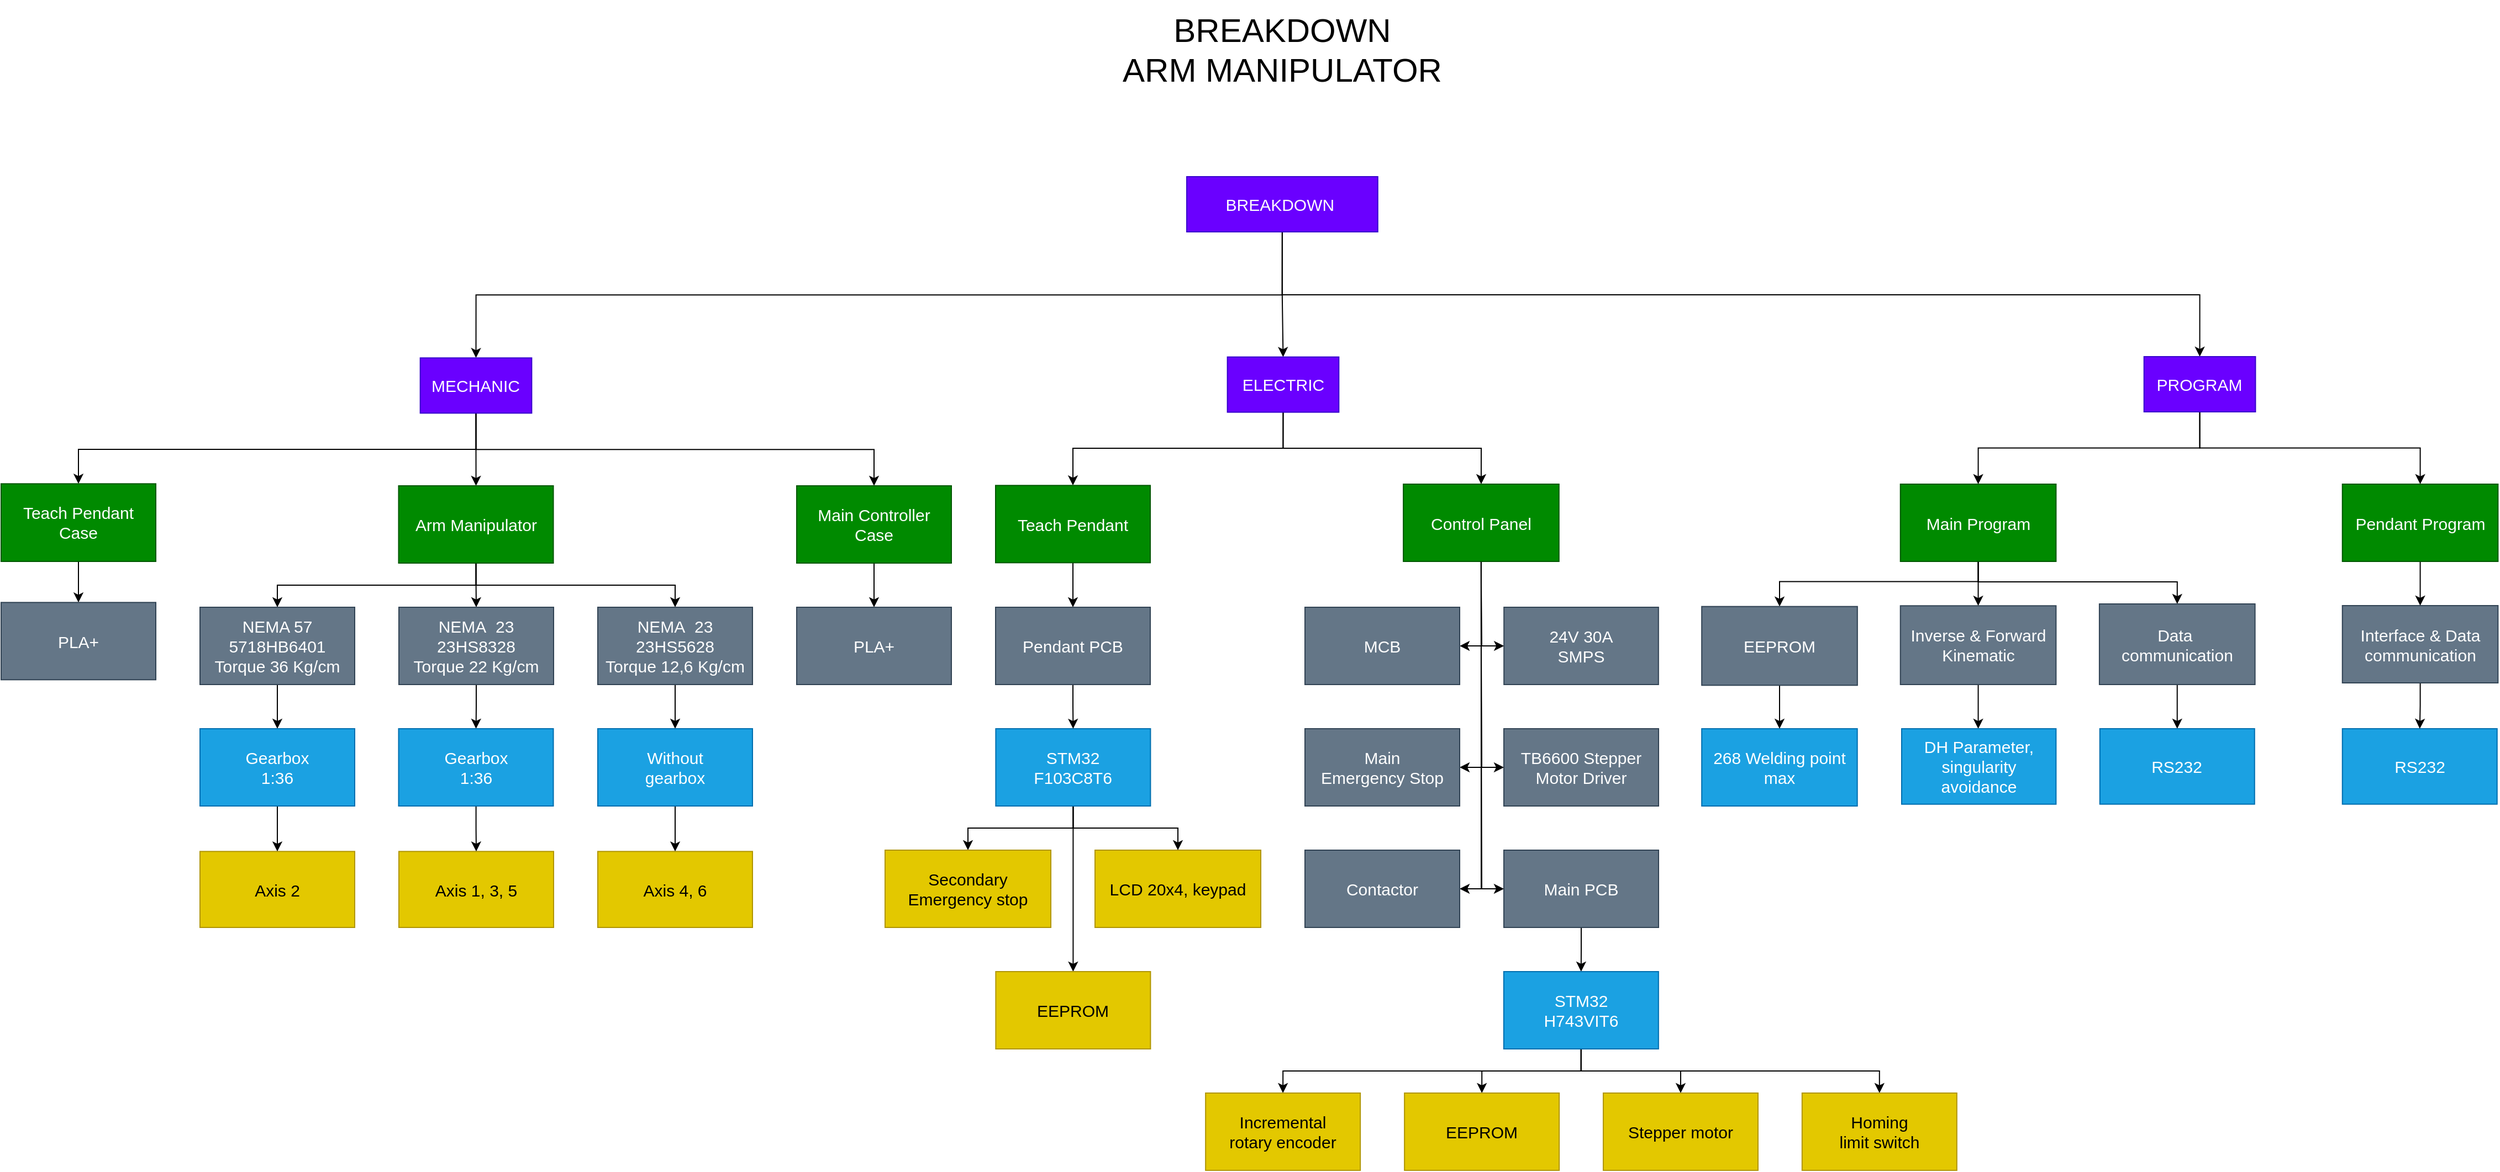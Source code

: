 <mxfile version="24.5.3" type="device">
  <diagram name="General Breakdown" id="Ic5lh2s4dt0ELRVmGg-F">
    <mxGraphModel dx="2625" dy="1553" grid="1" gridSize="10" guides="1" tooltips="1" connect="1" arrows="1" fold="1" page="1" pageScale="1" pageWidth="2400" pageHeight="1200" math="0" shadow="0">
      <root>
        <mxCell id="0" />
        <mxCell id="1" parent="0" />
        <mxCell id="Gx3YRV11YZKF7Eo9PBJg-2" style="edgeStyle=orthogonalEdgeStyle;rounded=0;orthogonalLoop=1;jettySize=auto;html=1;exitX=0.5;exitY=1;exitDx=0;exitDy=0;entryX=0.5;entryY=0;entryDx=0;entryDy=0;" parent="1" source="EGaoOfZskWpZnmh-rJLi-1" target="EGaoOfZskWpZnmh-rJLi-3" edge="1">
          <mxGeometry relative="1" as="geometry" />
        </mxCell>
        <mxCell id="Gx3YRV11YZKF7Eo9PBJg-3" style="edgeStyle=orthogonalEdgeStyle;rounded=0;orthogonalLoop=1;jettySize=auto;html=1;exitX=0.5;exitY=1;exitDx=0;exitDy=0;entryX=0.5;entryY=0;entryDx=0;entryDy=0;" parent="1" source="EGaoOfZskWpZnmh-rJLi-1" target="EGaoOfZskWpZnmh-rJLi-4" edge="1">
          <mxGeometry relative="1" as="geometry">
            <Array as="points">
              <mxPoint x="1229" y="327" />
              <mxPoint x="2060" y="327" />
            </Array>
          </mxGeometry>
        </mxCell>
        <mxCell id="Gx3YRV11YZKF7Eo9PBJg-4" style="edgeStyle=orthogonalEdgeStyle;rounded=0;orthogonalLoop=1;jettySize=auto;html=1;exitX=0.5;exitY=1;exitDx=0;exitDy=0;entryX=0.5;entryY=0;entryDx=0;entryDy=0;" parent="1" source="EGaoOfZskWpZnmh-rJLi-1" target="EGaoOfZskWpZnmh-rJLi-2" edge="1">
          <mxGeometry relative="1" as="geometry" />
        </mxCell>
        <mxCell id="EGaoOfZskWpZnmh-rJLi-1" value="BREAKDOWN&amp;nbsp;" style="rounded=0;whiteSpace=wrap;html=1;fontSize=15;fillColor=#6a00ff;fontColor=#ffffff;strokeColor=#3700CC;" parent="1" vertex="1">
          <mxGeometry x="1143" y="220" width="172.89" height="50" as="geometry" />
        </mxCell>
        <mxCell id="Gx3YRV11YZKF7Eo9PBJg-94" value="" style="edgeStyle=orthogonalEdgeStyle;rounded=0;orthogonalLoop=1;jettySize=auto;html=1;" parent="1" source="EGaoOfZskWpZnmh-rJLi-2" target="EGaoOfZskWpZnmh-rJLi-56" edge="1">
          <mxGeometry relative="1" as="geometry" />
        </mxCell>
        <mxCell id="Gx3YRV11YZKF7Eo9PBJg-95" style="edgeStyle=orthogonalEdgeStyle;rounded=0;orthogonalLoop=1;jettySize=auto;html=1;exitX=0.5;exitY=1;exitDx=0;exitDy=0;entryX=0.5;entryY=0;entryDx=0;entryDy=0;" parent="1" source="EGaoOfZskWpZnmh-rJLi-2" target="Gx3YRV11YZKF7Eo9PBJg-81" edge="1">
          <mxGeometry relative="1" as="geometry" />
        </mxCell>
        <mxCell id="Gx3YRV11YZKF7Eo9PBJg-96" style="edgeStyle=orthogonalEdgeStyle;rounded=0;orthogonalLoop=1;jettySize=auto;html=1;exitX=0.5;exitY=1;exitDx=0;exitDy=0;entryX=0.5;entryY=0;entryDx=0;entryDy=0;" parent="1" source="EGaoOfZskWpZnmh-rJLi-2" target="EGaoOfZskWpZnmh-rJLi-65" edge="1">
          <mxGeometry relative="1" as="geometry">
            <Array as="points">
              <mxPoint x="500" y="467" />
              <mxPoint x="140" y="467" />
            </Array>
          </mxGeometry>
        </mxCell>
        <mxCell id="EGaoOfZskWpZnmh-rJLi-2" value="MECHANIC" style="rounded=0;whiteSpace=wrap;html=1;fontSize=15;fillColor=#6a00ff;fontColor=#ffffff;strokeColor=#3700CC;" parent="1" vertex="1">
          <mxGeometry x="449.336" y="384.173" width="100.853" height="50" as="geometry" />
        </mxCell>
        <mxCell id="MzK6z-LMTgyshjaEaan7-33" style="edgeStyle=orthogonalEdgeStyle;rounded=0;orthogonalLoop=1;jettySize=auto;html=1;exitX=0.5;exitY=1;exitDx=0;exitDy=0;entryX=0.5;entryY=0;entryDx=0;entryDy=0;" parent="1" source="EGaoOfZskWpZnmh-rJLi-3" target="EGaoOfZskWpZnmh-rJLi-10" edge="1">
          <mxGeometry relative="1" as="geometry">
            <Array as="points">
              <mxPoint x="1230" y="466" />
              <mxPoint x="1040" y="466" />
            </Array>
          </mxGeometry>
        </mxCell>
        <mxCell id="Gx3YRV11YZKF7Eo9PBJg-15" style="edgeStyle=orthogonalEdgeStyle;rounded=0;orthogonalLoop=1;jettySize=auto;html=1;exitX=0.5;exitY=1;exitDx=0;exitDy=0;entryX=0.5;entryY=0;entryDx=0;entryDy=0;" parent="1" source="EGaoOfZskWpZnmh-rJLi-3" target="Gx3YRV11YZKF7Eo9PBJg-5" edge="1">
          <mxGeometry relative="1" as="geometry">
            <Array as="points">
              <mxPoint x="1230" y="466" />
              <mxPoint x="1409" y="466" />
            </Array>
          </mxGeometry>
        </mxCell>
        <mxCell id="EGaoOfZskWpZnmh-rJLi-3" value="ELECTRIC" style="rounded=0;whiteSpace=wrap;html=1;fontSize=15;fillColor=#6a00ff;fontColor=#ffffff;strokeColor=#3700CC;" parent="1" vertex="1">
          <mxGeometry x="1179.806" y="383.333" width="100.853" height="50" as="geometry" />
        </mxCell>
        <mxCell id="Gx3YRV11YZKF7Eo9PBJg-68" style="edgeStyle=orthogonalEdgeStyle;rounded=0;orthogonalLoop=1;jettySize=auto;html=1;exitX=0.5;exitY=1;exitDx=0;exitDy=0;entryX=0.5;entryY=0;entryDx=0;entryDy=0;" parent="1" source="EGaoOfZskWpZnmh-rJLi-4" target="Gx3YRV11YZKF7Eo9PBJg-66" edge="1">
          <mxGeometry relative="1" as="geometry" />
        </mxCell>
        <mxCell id="Gx3YRV11YZKF7Eo9PBJg-69" style="edgeStyle=orthogonalEdgeStyle;rounded=0;orthogonalLoop=1;jettySize=auto;html=1;exitX=0.5;exitY=1;exitDx=0;exitDy=0;entryX=0.5;entryY=0;entryDx=0;entryDy=0;" parent="1" source="EGaoOfZskWpZnmh-rJLi-4" target="Gx3YRV11YZKF7Eo9PBJg-67" edge="1">
          <mxGeometry relative="1" as="geometry" />
        </mxCell>
        <mxCell id="EGaoOfZskWpZnmh-rJLi-4" value="PROGRAM" style="rounded=0;whiteSpace=wrap;html=1;fontSize=15;fillColor=#6a00ff;fontColor=#ffffff;strokeColor=#3700CC;" parent="1" vertex="1">
          <mxGeometry x="2009.353" y="383.013" width="100.853" height="50" as="geometry" />
        </mxCell>
        <mxCell id="EGaoOfZskWpZnmh-rJLi-8" value="Axis 1, 3, 5" style="rounded=0;whiteSpace=wrap;html=1;fontSize=15;fillColor=#e3c800;fontColor=#000000;strokeColor=#B09500;" parent="1" vertex="1">
          <mxGeometry x="430" y="831.18" width="140" height="68.82" as="geometry" />
        </mxCell>
        <mxCell id="Gx3YRV11YZKF7Eo9PBJg-37" value="" style="edgeStyle=orthogonalEdgeStyle;rounded=0;orthogonalLoop=1;jettySize=auto;html=1;" parent="1" source="EGaoOfZskWpZnmh-rJLi-9" target="MzK6z-LMTgyshjaEaan7-3" edge="1">
          <mxGeometry relative="1" as="geometry" />
        </mxCell>
        <mxCell id="EGaoOfZskWpZnmh-rJLi-9" value="Main PCB" style="rounded=0;whiteSpace=wrap;html=1;fontSize=15;fillColor=#647687;strokeColor=#314354;fontColor=#ffffff;" parent="1" vertex="1">
          <mxGeometry x="1430" y="830" width="140" height="70" as="geometry" />
        </mxCell>
        <mxCell id="Gx3YRV11YZKF7Eo9PBJg-46" value="" style="edgeStyle=orthogonalEdgeStyle;rounded=0;orthogonalLoop=1;jettySize=auto;html=1;" parent="1" source="EGaoOfZskWpZnmh-rJLi-10" target="Gx3YRV11YZKF7Eo9PBJg-45" edge="1">
          <mxGeometry relative="1" as="geometry" />
        </mxCell>
        <mxCell id="EGaoOfZskWpZnmh-rJLi-10" value="Teach Pendant" style="rounded=0;whiteSpace=wrap;html=1;fontSize=15;fillColor=#008a00;strokeColor=#005700;fontColor=#ffffff;" parent="1" vertex="1">
          <mxGeometry x="970" y="499.67" width="140" height="70" as="geometry" />
        </mxCell>
        <mxCell id="EGaoOfZskWpZnmh-rJLi-13" value="Axis 4, 6" style="rounded=0;whiteSpace=wrap;html=1;fontSize=15;fillColor=#e3c800;fontColor=#000000;strokeColor=#B09500;" parent="1" vertex="1">
          <mxGeometry x="610" y="831.18" width="140" height="68.82" as="geometry" />
        </mxCell>
        <mxCell id="EGaoOfZskWpZnmh-rJLi-22" value="Axis 2" style="rounded=0;whiteSpace=wrap;html=1;fontSize=15;fillColor=#e3c800;fontColor=#000000;strokeColor=#B09500;" parent="1" vertex="1">
          <mxGeometry x="250" y="831.18" width="140" height="68.82" as="geometry" />
        </mxCell>
        <mxCell id="EGaoOfZskWpZnmh-rJLi-36" value="TB6600 Stepper Motor Driver" style="rounded=0;whiteSpace=wrap;html=1;fontSize=15;fillColor=#647687;fontColor=#ffffff;strokeColor=#314354;" parent="1" vertex="1">
          <mxGeometry x="1430" y="720.01" width="140" height="70.01" as="geometry" />
        </mxCell>
        <mxCell id="EGaoOfZskWpZnmh-rJLi-38" value="LCD 20x4, keypad" style="rounded=0;whiteSpace=wrap;html=1;fontSize=15;fillColor=#e3c800;fontColor=#000000;strokeColor=#B09500;" parent="1" vertex="1">
          <mxGeometry x="1060" y="830.01" width="150" height="69.99" as="geometry" />
        </mxCell>
        <mxCell id="Gx3YRV11YZKF7Eo9PBJg-9" style="edgeStyle=orthogonalEdgeStyle;rounded=0;orthogonalLoop=1;jettySize=auto;html=1;exitX=0.5;exitY=1;exitDx=0;exitDy=0;entryX=0.5;entryY=0;entryDx=0;entryDy=0;" parent="1" source="EGaoOfZskWpZnmh-rJLi-41" target="MzK6z-LMTgyshjaEaan7-1" edge="1">
          <mxGeometry relative="1" as="geometry" />
        </mxCell>
        <mxCell id="Gx3YRV11YZKF7Eo9PBJg-10" style="edgeStyle=orthogonalEdgeStyle;rounded=0;orthogonalLoop=1;jettySize=auto;html=1;exitX=0.5;exitY=1;exitDx=0;exitDy=0;entryX=0.5;entryY=0;entryDx=0;entryDy=0;" parent="1" source="EGaoOfZskWpZnmh-rJLi-41" target="EGaoOfZskWpZnmh-rJLi-38" edge="1">
          <mxGeometry relative="1" as="geometry" />
        </mxCell>
        <mxCell id="4gsZycWarGrUOPViVM3K-2" style="edgeStyle=orthogonalEdgeStyle;rounded=0;orthogonalLoop=1;jettySize=auto;html=1;exitX=0.5;exitY=1;exitDx=0;exitDy=0;entryX=0.5;entryY=0;entryDx=0;entryDy=0;" parent="1" source="EGaoOfZskWpZnmh-rJLi-41" target="4gsZycWarGrUOPViVM3K-1" edge="1">
          <mxGeometry relative="1" as="geometry" />
        </mxCell>
        <mxCell id="EGaoOfZskWpZnmh-rJLi-41" value="&lt;div style=&quot;font-size: 15px;&quot;&gt;STM32&lt;/div&gt;&lt;div style=&quot;font-size: 15px;&quot;&gt;F103C8T6&lt;/div&gt;" style="rounded=0;whiteSpace=wrap;html=1;fontSize=15;fillColor=#1ba1e2;fontColor=#ffffff;strokeColor=#006EAF;" parent="1" vertex="1">
          <mxGeometry x="970.19" y="720.01" width="140" height="70" as="geometry" />
        </mxCell>
        <mxCell id="Gx3YRV11YZKF7Eo9PBJg-101" value="" style="edgeStyle=orthogonalEdgeStyle;rounded=0;orthogonalLoop=1;jettySize=auto;html=1;" parent="1" source="EGaoOfZskWpZnmh-rJLi-56" target="Gx3YRV11YZKF7Eo9PBJg-90" edge="1">
          <mxGeometry relative="1" as="geometry" />
        </mxCell>
        <mxCell id="Gx3YRV11YZKF7Eo9PBJg-106" style="edgeStyle=orthogonalEdgeStyle;rounded=0;orthogonalLoop=1;jettySize=auto;html=1;exitX=0.5;exitY=1;exitDx=0;exitDy=0;entryX=0.5;entryY=0;entryDx=0;entryDy=0;" parent="1" source="EGaoOfZskWpZnmh-rJLi-56" target="Gx3YRV11YZKF7Eo9PBJg-91" edge="1">
          <mxGeometry relative="1" as="geometry" />
        </mxCell>
        <mxCell id="Gx3YRV11YZKF7Eo9PBJg-107" style="edgeStyle=orthogonalEdgeStyle;rounded=0;orthogonalLoop=1;jettySize=auto;html=1;exitX=0.5;exitY=1;exitDx=0;exitDy=0;entryX=0.5;entryY=0;entryDx=0;entryDy=0;" parent="1" source="EGaoOfZskWpZnmh-rJLi-56" target="Gx3YRV11YZKF7Eo9PBJg-89" edge="1">
          <mxGeometry relative="1" as="geometry" />
        </mxCell>
        <mxCell id="EGaoOfZskWpZnmh-rJLi-56" value="Arm Manipulator" style="rounded=0;whiteSpace=wrap;html=1;fontSize=15;fillColor=#008a00;strokeColor=#005700;fontColor=#ffffff;" parent="1" vertex="1">
          <mxGeometry x="429.76" y="500" width="140" height="70" as="geometry" />
        </mxCell>
        <mxCell id="Gx3YRV11YZKF7Eo9PBJg-100" value="" style="edgeStyle=orthogonalEdgeStyle;rounded=0;orthogonalLoop=1;jettySize=auto;html=1;" parent="1" source="EGaoOfZskWpZnmh-rJLi-65" target="Gx3YRV11YZKF7Eo9PBJg-82" edge="1">
          <mxGeometry relative="1" as="geometry" />
        </mxCell>
        <mxCell id="EGaoOfZskWpZnmh-rJLi-65" value="Teach Pendant&lt;div&gt;Case&lt;/div&gt;" style="rounded=0;whiteSpace=wrap;html=1;fontSize=15;fillColor=#008a00;strokeColor=#005700;fontColor=#ffffff;" parent="1" vertex="1">
          <mxGeometry x="70" y="498.17" width="140" height="70.33" as="geometry" />
        </mxCell>
        <mxCell id="EGaoOfZskWpZnmh-rJLi-83" value="24V 30A&lt;div style=&quot;font-size: 15px;&quot;&gt;SMPS&lt;/div&gt;" style="rounded=0;whiteSpace=wrap;html=1;fontSize=15;fillColor=#647687;fontColor=#ffffff;strokeColor=#314354;" parent="1" vertex="1">
          <mxGeometry x="1430.09" y="610" width="139.82" height="70" as="geometry" />
        </mxCell>
        <mxCell id="MzK6z-LMTgyshjaEaan7-1" value="&lt;div&gt;Secondary&lt;/div&gt;Emergency stop" style="rounded=0;whiteSpace=wrap;html=1;fontSize=15;fillColor=#e3c800;fontColor=#000000;strokeColor=#B09500;" parent="1" vertex="1">
          <mxGeometry x="870" y="830.01" width="150" height="69.99" as="geometry" />
        </mxCell>
        <mxCell id="Gx3YRV11YZKF7Eo9PBJg-52" value="" style="edgeStyle=orthogonalEdgeStyle;rounded=0;orthogonalLoop=1;jettySize=auto;html=1;" parent="1" source="MzK6z-LMTgyshjaEaan7-3" target="Gx3YRV11YZKF7Eo9PBJg-50" edge="1">
          <mxGeometry relative="1" as="geometry" />
        </mxCell>
        <mxCell id="Gx3YRV11YZKF7Eo9PBJg-53" style="edgeStyle=orthogonalEdgeStyle;rounded=0;orthogonalLoop=1;jettySize=auto;html=1;exitX=0.5;exitY=1;exitDx=0;exitDy=0;entryX=0.5;entryY=0;entryDx=0;entryDy=0;" parent="1" source="MzK6z-LMTgyshjaEaan7-3" target="Gx3YRV11YZKF7Eo9PBJg-49" edge="1">
          <mxGeometry relative="1" as="geometry" />
        </mxCell>
        <mxCell id="Gx3YRV11YZKF7Eo9PBJg-54" style="edgeStyle=orthogonalEdgeStyle;rounded=0;orthogonalLoop=1;jettySize=auto;html=1;exitX=0.5;exitY=1;exitDx=0;exitDy=0;entryX=0.5;entryY=0;entryDx=0;entryDy=0;" parent="1" source="MzK6z-LMTgyshjaEaan7-3" target="Gx3YRV11YZKF7Eo9PBJg-51" edge="1">
          <mxGeometry relative="1" as="geometry" />
        </mxCell>
        <mxCell id="4gsZycWarGrUOPViVM3K-4" style="edgeStyle=orthogonalEdgeStyle;rounded=0;orthogonalLoop=1;jettySize=auto;html=1;exitX=0.5;exitY=1;exitDx=0;exitDy=0;entryX=0.5;entryY=0;entryDx=0;entryDy=0;" parent="1" source="MzK6z-LMTgyshjaEaan7-3" target="4gsZycWarGrUOPViVM3K-3" edge="1">
          <mxGeometry relative="1" as="geometry" />
        </mxCell>
        <mxCell id="MzK6z-LMTgyshjaEaan7-3" value="&lt;div style=&quot;font-size: 15px;&quot;&gt;&lt;div&gt;STM32&lt;/div&gt;&lt;div&gt;H743VIT6&lt;/div&gt;&lt;/div&gt;" style="rounded=0;whiteSpace=wrap;html=1;fontSize=15;fillColor=#1ba1e2;fontColor=#ffffff;strokeColor=#006EAF;" parent="1" vertex="1">
          <mxGeometry x="1429.92" y="940" width="140" height="70" as="geometry" />
        </mxCell>
        <mxCell id="MzK6z-LMTgyshjaEaan7-13" value="RS232" style="rounded=0;whiteSpace=wrap;html=1;fontSize=15;fillColor=#1ba1e2;fontColor=#ffffff;strokeColor=#006EAF;" parent="1" vertex="1">
          <mxGeometry x="2188.87" y="719.99" width="140" height="68.35" as="geometry" />
        </mxCell>
        <mxCell id="Gx3YRV11YZKF7Eo9PBJg-73" value="" style="edgeStyle=orthogonalEdgeStyle;rounded=0;orthogonalLoop=1;jettySize=auto;html=1;" parent="1" source="MzK6z-LMTgyshjaEaan7-18" target="MzK6z-LMTgyshjaEaan7-20" edge="1">
          <mxGeometry relative="1" as="geometry">
            <Array as="points">
              <mxPoint x="1860" y="680" />
              <mxPoint x="1860" y="680" />
            </Array>
          </mxGeometry>
        </mxCell>
        <mxCell id="MzK6z-LMTgyshjaEaan7-18" value="Inverse &amp;amp; Forward Kinematic" style="rounded=0;whiteSpace=wrap;html=1;fontSize=15;fillColor=#647687;fontColor=#ffffff;strokeColor=#314354;" parent="1" vertex="1">
          <mxGeometry x="1788.87" y="608.66" width="140.83" height="71.34" as="geometry" />
        </mxCell>
        <mxCell id="MzK6z-LMTgyshjaEaan7-20" value="DH Parameter, singularity avoidance" style="rounded=0;whiteSpace=wrap;html=1;fontSize=15;fillColor=#1ba1e2;fontColor=#ffffff;strokeColor=#006EAF;" parent="1" vertex="1">
          <mxGeometry x="1790" y="720.02" width="139.7" height="68.35" as="geometry" />
        </mxCell>
        <mxCell id="MzK6z-LMTgyshjaEaan7-26" value="268 Welding point max" style="rounded=0;whiteSpace=wrap;html=1;fontSize=15;fillColor=#1ba1e2;fontColor=#ffffff;strokeColor=#006EAF;" parent="1" vertex="1">
          <mxGeometry x="1609.09" y="720.02" width="140.75" height="70" as="geometry" />
        </mxCell>
        <mxCell id="Gx3YRV11YZKF7Eo9PBJg-76" value="" style="edgeStyle=orthogonalEdgeStyle;rounded=0;orthogonalLoop=1;jettySize=auto;html=1;" parent="1" source="MzK6z-LMTgyshjaEaan7-28" target="MzK6z-LMTgyshjaEaan7-13" edge="1">
          <mxGeometry relative="1" as="geometry" />
        </mxCell>
        <mxCell id="MzK6z-LMTgyshjaEaan7-28" value="Interface &amp;amp;&amp;nbsp;&lt;span style=&quot;background-color: initial;&quot;&gt;Data communication&lt;/span&gt;" style="rounded=0;whiteSpace=wrap;html=1;fontSize=15;fillColor=#647687;fontColor=#ffffff;strokeColor=#314354;" parent="1" vertex="1">
          <mxGeometry x="2188.87" y="608.5" width="140.83" height="70" as="geometry" />
        </mxCell>
        <mxCell id="5j-SB9tvDo8D1jr0b_iI-1" style="edgeStyle=orthogonalEdgeStyle;rounded=0;orthogonalLoop=1;jettySize=auto;html=1;exitX=0.5;exitY=1;exitDx=0;exitDy=0;entryX=1;entryY=0.5;entryDx=0;entryDy=0;" parent="1" source="Gx3YRV11YZKF7Eo9PBJg-5" target="Gx3YRV11YZKF7Eo9PBJg-64" edge="1">
          <mxGeometry relative="1" as="geometry" />
        </mxCell>
        <mxCell id="5j-SB9tvDo8D1jr0b_iI-2" style="edgeStyle=orthogonalEdgeStyle;rounded=0;orthogonalLoop=1;jettySize=auto;html=1;exitX=0.5;exitY=1;exitDx=0;exitDy=0;entryX=0;entryY=0.5;entryDx=0;entryDy=0;" parent="1" source="Gx3YRV11YZKF7Eo9PBJg-5" target="EGaoOfZskWpZnmh-rJLi-83" edge="1">
          <mxGeometry relative="1" as="geometry" />
        </mxCell>
        <mxCell id="5j-SB9tvDo8D1jr0b_iI-3" style="edgeStyle=orthogonalEdgeStyle;rounded=0;orthogonalLoop=1;jettySize=auto;html=1;exitX=0.5;exitY=1;exitDx=0;exitDy=0;entryX=1;entryY=0.5;entryDx=0;entryDy=0;" parent="1" source="Gx3YRV11YZKF7Eo9PBJg-5" target="Gx3YRV11YZKF7Eo9PBJg-12" edge="1">
          <mxGeometry relative="1" as="geometry" />
        </mxCell>
        <mxCell id="5j-SB9tvDo8D1jr0b_iI-4" style="edgeStyle=orthogonalEdgeStyle;rounded=0;orthogonalLoop=1;jettySize=auto;html=1;exitX=0.5;exitY=1;exitDx=0;exitDy=0;entryX=0;entryY=0.5;entryDx=0;entryDy=0;" parent="1" source="Gx3YRV11YZKF7Eo9PBJg-5" target="EGaoOfZskWpZnmh-rJLi-36" edge="1">
          <mxGeometry relative="1" as="geometry" />
        </mxCell>
        <mxCell id="5j-SB9tvDo8D1jr0b_iI-5" style="edgeStyle=orthogonalEdgeStyle;rounded=0;orthogonalLoop=1;jettySize=auto;html=1;exitX=0.5;exitY=1;exitDx=0;exitDy=0;entryX=1;entryY=0.5;entryDx=0;entryDy=0;" parent="1" source="Gx3YRV11YZKF7Eo9PBJg-5" target="Gx3YRV11YZKF7Eo9PBJg-13" edge="1">
          <mxGeometry relative="1" as="geometry" />
        </mxCell>
        <mxCell id="5j-SB9tvDo8D1jr0b_iI-6" style="edgeStyle=orthogonalEdgeStyle;rounded=0;orthogonalLoop=1;jettySize=auto;html=1;exitX=0.5;exitY=1;exitDx=0;exitDy=0;entryX=0;entryY=0.5;entryDx=0;entryDy=0;" parent="1" source="Gx3YRV11YZKF7Eo9PBJg-5" target="EGaoOfZskWpZnmh-rJLi-9" edge="1">
          <mxGeometry relative="1" as="geometry" />
        </mxCell>
        <mxCell id="Gx3YRV11YZKF7Eo9PBJg-5" value="Control Panel" style="rounded=0;whiteSpace=wrap;html=1;fontSize=15;fillColor=#008a00;strokeColor=#005700;fontColor=#ffffff;" parent="1" vertex="1">
          <mxGeometry x="1339.05" y="498.5" width="140.83" height="70" as="geometry" />
        </mxCell>
        <mxCell id="Gx3YRV11YZKF7Eo9PBJg-12" value="Main&lt;div&gt;Emergency Stop&lt;/div&gt;" style="rounded=0;whiteSpace=wrap;html=1;fontSize=15;fillColor=#647687;fontColor=#ffffff;strokeColor=#314354;" parent="1" vertex="1">
          <mxGeometry x="1250.0" y="719.99" width="140" height="70.01" as="geometry" />
        </mxCell>
        <mxCell id="Gx3YRV11YZKF7Eo9PBJg-13" value="Contactor" style="rounded=0;whiteSpace=wrap;html=1;fontSize=15;fillColor=#647687;fontColor=#ffffff;strokeColor=#314354;" parent="1" vertex="1">
          <mxGeometry x="1250" y="830" width="140" height="70" as="geometry" />
        </mxCell>
        <mxCell id="Gx3YRV11YZKF7Eo9PBJg-47" value="" style="edgeStyle=orthogonalEdgeStyle;rounded=0;orthogonalLoop=1;jettySize=auto;html=1;" parent="1" source="Gx3YRV11YZKF7Eo9PBJg-45" target="EGaoOfZskWpZnmh-rJLi-41" edge="1">
          <mxGeometry relative="1" as="geometry" />
        </mxCell>
        <mxCell id="Gx3YRV11YZKF7Eo9PBJg-45" value="Pendant PCB" style="rounded=0;whiteSpace=wrap;html=1;fontSize=15;fillColor=#647687;fontColor=#ffffff;strokeColor=#314354;" parent="1" vertex="1">
          <mxGeometry x="970" y="610.01" width="140" height="70" as="geometry" />
        </mxCell>
        <mxCell id="Gx3YRV11YZKF7Eo9PBJg-49" value="&lt;div style=&quot;font-size: 15px;&quot;&gt;&lt;div&gt;Incremental&lt;/div&gt;&lt;div&gt;rotary e&lt;span style=&quot;background-color: initial;&quot;&gt;ncoder&lt;/span&gt;&lt;/div&gt;&lt;/div&gt;" style="rounded=0;whiteSpace=wrap;html=1;fontSize=15;fillColor=#e3c800;fontColor=#000000;strokeColor=#B09500;" parent="1" vertex="1">
          <mxGeometry x="1160.07" y="1050" width="140" height="70" as="geometry" />
        </mxCell>
        <mxCell id="Gx3YRV11YZKF7Eo9PBJg-50" value="&lt;div style=&quot;font-size: 15px;&quot;&gt;&lt;div&gt;EEPROM&lt;/div&gt;&lt;/div&gt;" style="rounded=0;whiteSpace=wrap;html=1;fontSize=15;fillColor=#e3c800;fontColor=#000000;strokeColor=#B09500;" parent="1" vertex="1">
          <mxGeometry x="1340.07" y="1050" width="140" height="70" as="geometry" />
        </mxCell>
        <mxCell id="Gx3YRV11YZKF7Eo9PBJg-51" value="&lt;div style=&quot;font-size: 15px;&quot;&gt;&lt;div&gt;Stepper motor&lt;/div&gt;&lt;/div&gt;" style="rounded=0;whiteSpace=wrap;html=1;fontSize=15;fillColor=#e3c800;fontColor=#000000;strokeColor=#B09500;" parent="1" vertex="1">
          <mxGeometry x="1519.99" y="1050" width="140" height="70" as="geometry" />
        </mxCell>
        <mxCell id="Gx3YRV11YZKF7Eo9PBJg-64" value="MCB" style="rounded=0;whiteSpace=wrap;html=1;fontSize=15;fillColor=#647687;fontColor=#ffffff;strokeColor=#314354;" parent="1" vertex="1">
          <mxGeometry x="1250" y="610.01" width="140" height="70" as="geometry" />
        </mxCell>
        <mxCell id="Gx3YRV11YZKF7Eo9PBJg-71" style="edgeStyle=orthogonalEdgeStyle;rounded=0;orthogonalLoop=1;jettySize=auto;html=1;exitX=0.5;exitY=1;exitDx=0;exitDy=0;entryX=0.5;entryY=0;entryDx=0;entryDy=0;" parent="1" source="Gx3YRV11YZKF7Eo9PBJg-66" target="Gx3YRV11YZKF7Eo9PBJg-70" edge="1">
          <mxGeometry relative="1" as="geometry">
            <Array as="points">
              <mxPoint x="1858.87" y="586.68" />
              <mxPoint x="1679.87" y="586.68" />
            </Array>
          </mxGeometry>
        </mxCell>
        <mxCell id="Gx3YRV11YZKF7Eo9PBJg-72" style="edgeStyle=orthogonalEdgeStyle;rounded=0;orthogonalLoop=1;jettySize=auto;html=1;exitX=0.5;exitY=1;exitDx=0;exitDy=0;entryX=0.5;entryY=0;entryDx=0;entryDy=0;" parent="1" source="Gx3YRV11YZKF7Eo9PBJg-66" target="MzK6z-LMTgyshjaEaan7-18" edge="1">
          <mxGeometry relative="1" as="geometry" />
        </mxCell>
        <mxCell id="Gx3YRV11YZKF7Eo9PBJg-78" style="edgeStyle=orthogonalEdgeStyle;rounded=0;orthogonalLoop=1;jettySize=auto;html=1;exitX=0.5;exitY=1;exitDx=0;exitDy=0;entryX=0.5;entryY=0;entryDx=0;entryDy=0;" parent="1" source="Gx3YRV11YZKF7Eo9PBJg-66" target="Gx3YRV11YZKF7Eo9PBJg-77" edge="1">
          <mxGeometry relative="1" as="geometry">
            <Array as="points">
              <mxPoint x="1859" y="587" />
              <mxPoint x="2039" y="587" />
            </Array>
          </mxGeometry>
        </mxCell>
        <mxCell id="Gx3YRV11YZKF7Eo9PBJg-66" value="Main Program" style="rounded=0;whiteSpace=wrap;html=1;fontSize=15;fillColor=#008a00;strokeColor=#005700;fontColor=#ffffff;" parent="1" vertex="1">
          <mxGeometry x="1788.87" y="498.5" width="140.83" height="70" as="geometry" />
        </mxCell>
        <mxCell id="Gx3YRV11YZKF7Eo9PBJg-75" value="" style="edgeStyle=orthogonalEdgeStyle;rounded=0;orthogonalLoop=1;jettySize=auto;html=1;" parent="1" source="Gx3YRV11YZKF7Eo9PBJg-67" target="MzK6z-LMTgyshjaEaan7-28" edge="1">
          <mxGeometry relative="1" as="geometry" />
        </mxCell>
        <mxCell id="Gx3YRV11YZKF7Eo9PBJg-67" value="Pendant Program" style="rounded=0;whiteSpace=wrap;html=1;fontSize=15;fillColor=#008a00;strokeColor=#005700;fontColor=#ffffff;" parent="1" vertex="1">
          <mxGeometry x="2188.87" y="498.5" width="140.83" height="70" as="geometry" />
        </mxCell>
        <mxCell id="Gx3YRV11YZKF7Eo9PBJg-74" value="" style="edgeStyle=orthogonalEdgeStyle;rounded=0;orthogonalLoop=1;jettySize=auto;html=1;" parent="1" source="Gx3YRV11YZKF7Eo9PBJg-70" target="MzK6z-LMTgyshjaEaan7-26" edge="1">
          <mxGeometry relative="1" as="geometry" />
        </mxCell>
        <mxCell id="Gx3YRV11YZKF7Eo9PBJg-70" value="EEPROM" style="rounded=0;whiteSpace=wrap;html=1;fontSize=15;fillColor=#647687;fontColor=#ffffff;strokeColor=#314354;" parent="1" vertex="1">
          <mxGeometry x="1609.09" y="609.33" width="140.83" height="71.34" as="geometry" />
        </mxCell>
        <mxCell id="Gx3YRV11YZKF7Eo9PBJg-80" value="" style="edgeStyle=orthogonalEdgeStyle;rounded=0;orthogonalLoop=1;jettySize=auto;html=1;" parent="1" source="Gx3YRV11YZKF7Eo9PBJg-77" target="Gx3YRV11YZKF7Eo9PBJg-79" edge="1">
          <mxGeometry relative="1" as="geometry" />
        </mxCell>
        <mxCell id="Gx3YRV11YZKF7Eo9PBJg-77" value="Data&amp;nbsp;&lt;div&gt;communication&lt;/div&gt;" style="rounded=0;whiteSpace=wrap;html=1;fontSize=15;fillColor=#647687;fontColor=#ffffff;strokeColor=#314354;" parent="1" vertex="1">
          <mxGeometry x="1968.96" y="607" width="140.83" height="73" as="geometry" />
        </mxCell>
        <mxCell id="Gx3YRV11YZKF7Eo9PBJg-79" value="RS232" style="rounded=0;whiteSpace=wrap;html=1;fontSize=15;fillColor=#1ba1e2;fontColor=#ffffff;strokeColor=#006EAF;" parent="1" vertex="1">
          <mxGeometry x="1969.38" y="719.99" width="140" height="68.35" as="geometry" />
        </mxCell>
        <mxCell id="Gx3YRV11YZKF7Eo9PBJg-114" value="" style="edgeStyle=orthogonalEdgeStyle;rounded=0;orthogonalLoop=1;jettySize=auto;html=1;" parent="1" source="Gx3YRV11YZKF7Eo9PBJg-81" target="Gx3YRV11YZKF7Eo9PBJg-83" edge="1">
          <mxGeometry relative="1" as="geometry" />
        </mxCell>
        <mxCell id="Gx3YRV11YZKF7Eo9PBJg-81" value="Main Controller&lt;div&gt;Case&lt;/div&gt;" style="rounded=0;whiteSpace=wrap;html=1;fontSize=15;fillColor=#008a00;strokeColor=#005700;fontColor=#ffffff;" parent="1" vertex="1">
          <mxGeometry x="790" y="500" width="140" height="70" as="geometry" />
        </mxCell>
        <mxCell id="Gx3YRV11YZKF7Eo9PBJg-82" value="PLA+" style="rounded=0;whiteSpace=wrap;html=1;fontSize=15;fillColor=#647687;fontColor=#ffffff;strokeColor=#314354;" parent="1" vertex="1">
          <mxGeometry x="70" y="605.66" width="140" height="70" as="geometry" />
        </mxCell>
        <mxCell id="Gx3YRV11YZKF7Eo9PBJg-83" value="PLA+" style="rounded=0;whiteSpace=wrap;html=1;fontSize=15;fillColor=#647687;fontColor=#ffffff;strokeColor=#314354;" parent="1" vertex="1">
          <mxGeometry x="790" y="610" width="140" height="70" as="geometry" />
        </mxCell>
        <mxCell id="Gx3YRV11YZKF7Eo9PBJg-109" value="" style="edgeStyle=orthogonalEdgeStyle;rounded=0;orthogonalLoop=1;jettySize=auto;html=1;" parent="1" source="Gx3YRV11YZKF7Eo9PBJg-89" target="Gx3YRV11YZKF7Eo9PBJg-99" edge="1">
          <mxGeometry relative="1" as="geometry" />
        </mxCell>
        <mxCell id="Gx3YRV11YZKF7Eo9PBJg-89" value="NEMA 57&lt;div&gt;5718HB6401&lt;div&gt;Torque 36 Kg/cm&lt;/div&gt;&lt;/div&gt;" style="rounded=0;whiteSpace=wrap;html=1;fontSize=15;fillColor=#647687;fontColor=#ffffff;strokeColor=#314354;" parent="1" vertex="1">
          <mxGeometry x="250" y="610" width="140" height="70" as="geometry" />
        </mxCell>
        <mxCell id="Gx3YRV11YZKF7Eo9PBJg-108" value="" style="edgeStyle=orthogonalEdgeStyle;rounded=0;orthogonalLoop=1;jettySize=auto;html=1;" parent="1" source="Gx3YRV11YZKF7Eo9PBJg-90" target="Gx3YRV11YZKF7Eo9PBJg-98" edge="1">
          <mxGeometry relative="1" as="geometry" />
        </mxCell>
        <mxCell id="Gx3YRV11YZKF7Eo9PBJg-90" value="NEMA&amp;nbsp; 23 23HS8328&lt;div&gt;Torque 22 Kg/cm&lt;/div&gt;" style="rounded=0;whiteSpace=wrap;html=1;fontSize=15;fillColor=#647687;fontColor=#ffffff;strokeColor=#314354;" parent="1" vertex="1">
          <mxGeometry x="430" y="610" width="140" height="70" as="geometry" />
        </mxCell>
        <mxCell id="Gx3YRV11YZKF7Eo9PBJg-113" value="" style="edgeStyle=orthogonalEdgeStyle;rounded=0;orthogonalLoop=1;jettySize=auto;html=1;" parent="1" source="Gx3YRV11YZKF7Eo9PBJg-91" target="Gx3YRV11YZKF7Eo9PBJg-97" edge="1">
          <mxGeometry relative="1" as="geometry" />
        </mxCell>
        <mxCell id="Gx3YRV11YZKF7Eo9PBJg-91" value="&lt;span style=&quot;background-color: initial;&quot;&gt;NEMA&amp;nbsp; 23 23HS5628&lt;/span&gt;&lt;div&gt;Torque 12,6 Kg/cm&lt;/div&gt;" style="rounded=0;whiteSpace=wrap;html=1;fontSize=15;fillColor=#647687;fontColor=#ffffff;strokeColor=#314354;" parent="1" vertex="1">
          <mxGeometry x="610" y="610" width="140" height="70" as="geometry" />
        </mxCell>
        <mxCell id="Gx3YRV11YZKF7Eo9PBJg-112" value="" style="edgeStyle=orthogonalEdgeStyle;rounded=0;orthogonalLoop=1;jettySize=auto;html=1;" parent="1" source="Gx3YRV11YZKF7Eo9PBJg-97" target="EGaoOfZskWpZnmh-rJLi-13" edge="1">
          <mxGeometry relative="1" as="geometry" />
        </mxCell>
        <mxCell id="Gx3YRV11YZKF7Eo9PBJg-97" value="Without&lt;div&gt;gearbox&lt;/div&gt;" style="rounded=0;whiteSpace=wrap;html=1;fontSize=15;fillColor=#1ba1e2;fontColor=#ffffff;strokeColor=#006EAF;" parent="1" vertex="1">
          <mxGeometry x="610" y="720" width="140" height="70" as="geometry" />
        </mxCell>
        <mxCell id="Gx3YRV11YZKF7Eo9PBJg-111" value="" style="edgeStyle=orthogonalEdgeStyle;rounded=0;orthogonalLoop=1;jettySize=auto;html=1;" parent="1" source="Gx3YRV11YZKF7Eo9PBJg-98" target="EGaoOfZskWpZnmh-rJLi-8" edge="1">
          <mxGeometry relative="1" as="geometry" />
        </mxCell>
        <mxCell id="Gx3YRV11YZKF7Eo9PBJg-98" value="Gearbox&lt;br&gt;1:36" style="rounded=0;whiteSpace=wrap;html=1;fontSize=15;fillColor=#1ba1e2;fontColor=#ffffff;strokeColor=#006EAF;" parent="1" vertex="1">
          <mxGeometry x="429.76" y="720" width="140" height="70" as="geometry" />
        </mxCell>
        <mxCell id="Gx3YRV11YZKF7Eo9PBJg-110" value="" style="edgeStyle=orthogonalEdgeStyle;rounded=0;orthogonalLoop=1;jettySize=auto;html=1;" parent="1" source="Gx3YRV11YZKF7Eo9PBJg-99" target="EGaoOfZskWpZnmh-rJLi-22" edge="1">
          <mxGeometry relative="1" as="geometry" />
        </mxCell>
        <mxCell id="Gx3YRV11YZKF7Eo9PBJg-99" value="Gearbox&lt;div&gt;1:36&lt;/div&gt;" style="rounded=0;whiteSpace=wrap;html=1;fontSize=15;fillColor=#1ba1e2;fontColor=#ffffff;strokeColor=#006EAF;" parent="1" vertex="1">
          <mxGeometry x="250" y="720" width="140" height="70" as="geometry" />
        </mxCell>
        <mxCell id="Gx3YRV11YZKF7Eo9PBJg-118" value="BREAKDOWN&lt;div style=&quot;font-size: 30px;&quot;&gt;ARM MANIPULATOR&lt;/div&gt;" style="text;html=1;align=center;verticalAlign=middle;resizable=0;points=[];autosize=1;strokeColor=none;fillColor=none;fontSize=30;" parent="1" vertex="1">
          <mxGeometry x="1074.45" y="60" width="310" height="90" as="geometry" />
        </mxCell>
        <mxCell id="4gsZycWarGrUOPViVM3K-1" value="EEPROM" style="rounded=0;whiteSpace=wrap;html=1;fontSize=15;fillColor=#e3c800;fontColor=#000000;strokeColor=#B09500;" parent="1" vertex="1">
          <mxGeometry x="970.19" y="940" width="140" height="70" as="geometry" />
        </mxCell>
        <mxCell id="4gsZycWarGrUOPViVM3K-3" value="&lt;div style=&quot;font-size: 15px;&quot;&gt;&lt;div&gt;Homing&lt;/div&gt;&lt;div&gt;limit switch&lt;/div&gt;&lt;/div&gt;" style="rounded=0;whiteSpace=wrap;html=1;fontSize=15;fillColor=#e3c800;fontColor=#000000;strokeColor=#B09500;" parent="1" vertex="1">
          <mxGeometry x="1699.92" y="1050" width="140" height="70" as="geometry" />
        </mxCell>
      </root>
    </mxGraphModel>
  </diagram>
</mxfile>
